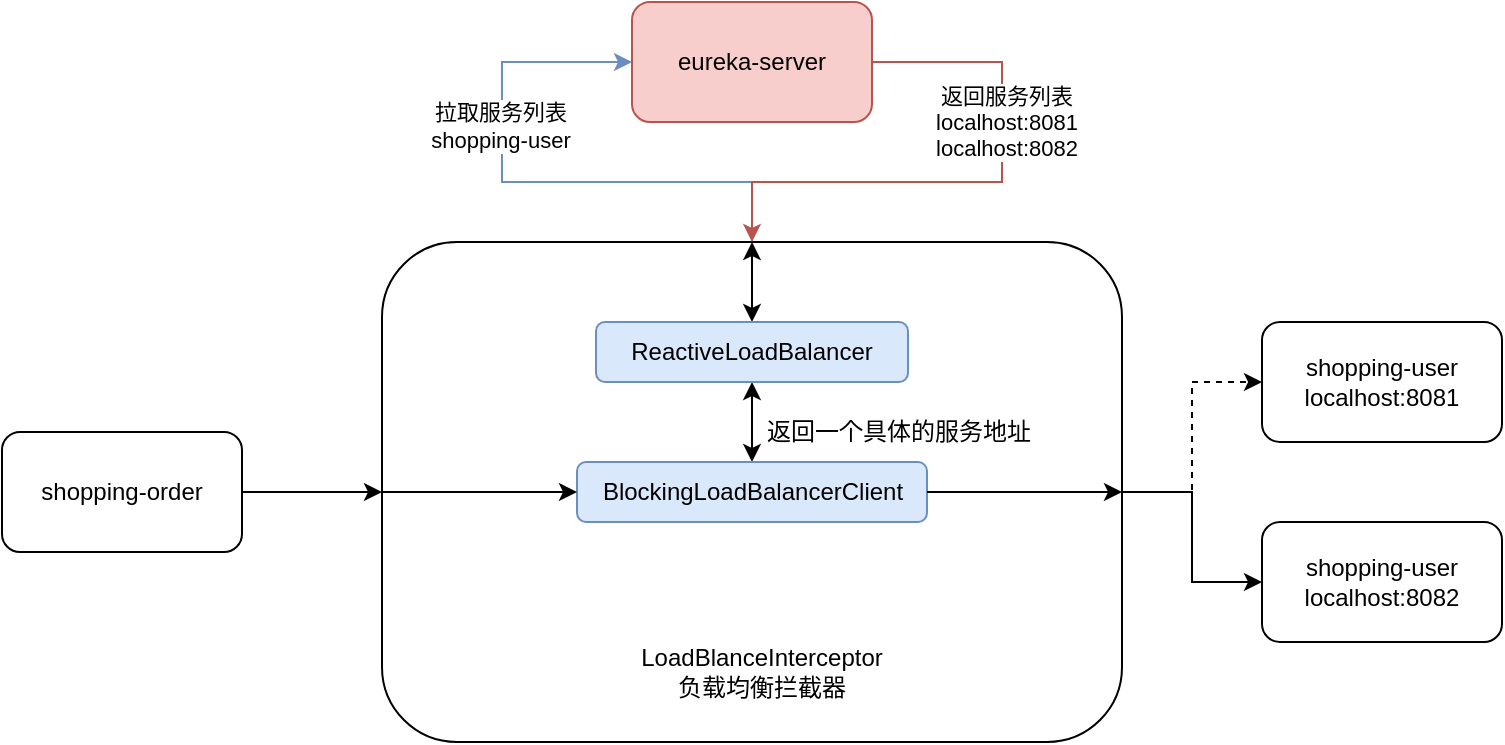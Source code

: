 <mxfile version="21.6.1" type="device">
  <diagram name="第 1 页" id="eZ7vqkuwJ6zDW83xv8i4">
    <mxGraphModel dx="781" dy="544" grid="1" gridSize="10" guides="1" tooltips="1" connect="1" arrows="1" fold="1" page="1" pageScale="1" pageWidth="827" pageHeight="1169" math="0" shadow="0">
      <root>
        <mxCell id="0" />
        <mxCell id="1" parent="0" />
        <mxCell id="R5ta8kwr6I0ZecqiXaMa-4" value="" style="edgeStyle=orthogonalEdgeStyle;rounded=0;orthogonalLoop=1;jettySize=auto;html=1;" edge="1" parent="1" source="R5ta8kwr6I0ZecqiXaMa-1" target="R5ta8kwr6I0ZecqiXaMa-2">
          <mxGeometry relative="1" as="geometry" />
        </mxCell>
        <mxCell id="R5ta8kwr6I0ZecqiXaMa-1" value="shopping-order" style="rounded=1;whiteSpace=wrap;html=1;" vertex="1" parent="1">
          <mxGeometry x="50" y="245" width="120" height="60" as="geometry" />
        </mxCell>
        <mxCell id="R5ta8kwr6I0ZecqiXaMa-12" value="" style="edgeStyle=orthogonalEdgeStyle;rounded=0;orthogonalLoop=1;jettySize=auto;html=1;entryX=0;entryY=0.5;entryDx=0;entryDy=0;fillColor=#dae8fc;strokeColor=#6c8ebf;" edge="1" parent="1" source="R5ta8kwr6I0ZecqiXaMa-2" target="R5ta8kwr6I0ZecqiXaMa-10">
          <mxGeometry relative="1" as="geometry">
            <Array as="points">
              <mxPoint x="425" y="120" />
              <mxPoint x="300" y="120" />
              <mxPoint x="300" y="60" />
            </Array>
          </mxGeometry>
        </mxCell>
        <mxCell id="R5ta8kwr6I0ZecqiXaMa-13" value="拉取服务列表&lt;br&gt;shopping-user" style="edgeLabel;html=1;align=center;verticalAlign=middle;resizable=0;points=[];" vertex="1" connectable="0" parent="R5ta8kwr6I0ZecqiXaMa-12">
          <mxGeometry x="0.307" y="1" relative="1" as="geometry">
            <mxPoint as="offset" />
          </mxGeometry>
        </mxCell>
        <mxCell id="R5ta8kwr6I0ZecqiXaMa-24" value="" style="edgeStyle=orthogonalEdgeStyle;rounded=0;orthogonalLoop=1;jettySize=auto;html=1;" edge="1" parent="1" source="R5ta8kwr6I0ZecqiXaMa-2" target="R5ta8kwr6I0ZecqiXaMa-18">
          <mxGeometry relative="1" as="geometry" />
        </mxCell>
        <mxCell id="R5ta8kwr6I0ZecqiXaMa-2" value="" style="rounded=1;whiteSpace=wrap;html=1;" vertex="1" parent="1">
          <mxGeometry x="240" y="150" width="370" height="250" as="geometry" />
        </mxCell>
        <mxCell id="R5ta8kwr6I0ZecqiXaMa-3" value="LoadBlanceInterceptor 负载均衡拦截器" style="text;html=1;strokeColor=none;fillColor=none;align=center;verticalAlign=middle;whiteSpace=wrap;rounded=0;" vertex="1" parent="1">
          <mxGeometry x="400" y="350" width="60" height="30" as="geometry" />
        </mxCell>
        <mxCell id="R5ta8kwr6I0ZecqiXaMa-9" value="" style="edgeStyle=orthogonalEdgeStyle;rounded=0;orthogonalLoop=1;jettySize=auto;html=1;startArrow=classic;startFill=1;" edge="1" parent="1" source="R5ta8kwr6I0ZecqiXaMa-5" target="R5ta8kwr6I0ZecqiXaMa-7">
          <mxGeometry relative="1" as="geometry" />
        </mxCell>
        <mxCell id="R5ta8kwr6I0ZecqiXaMa-5" value="BlockingLoadBalancerClient" style="rounded=1;whiteSpace=wrap;html=1;fillColor=#dae8fc;strokeColor=#6c8ebf;" vertex="1" parent="1">
          <mxGeometry x="337.5" y="260" width="175" height="30" as="geometry" />
        </mxCell>
        <mxCell id="R5ta8kwr6I0ZecqiXaMa-6" value="" style="endArrow=classic;html=1;rounded=0;exitX=0;exitY=0.5;exitDx=0;exitDy=0;entryX=0;entryY=0.5;entryDx=0;entryDy=0;edgeStyle=orthogonalEdgeStyle;" edge="1" parent="1" source="R5ta8kwr6I0ZecqiXaMa-2" target="R5ta8kwr6I0ZecqiXaMa-5">
          <mxGeometry width="50" height="50" relative="1" as="geometry">
            <mxPoint x="170" y="430" as="sourcePoint" />
            <mxPoint x="220" y="380" as="targetPoint" />
            <Array as="points">
              <mxPoint x="310" y="275" />
              <mxPoint x="310" y="275" />
            </Array>
          </mxGeometry>
        </mxCell>
        <mxCell id="R5ta8kwr6I0ZecqiXaMa-11" value="" style="edgeStyle=orthogonalEdgeStyle;rounded=0;orthogonalLoop=1;jettySize=auto;html=1;entryX=0.5;entryY=0;entryDx=0;entryDy=0;exitX=0.5;exitY=0;exitDx=0;exitDy=0;startArrow=classic;startFill=1;" edge="1" parent="1" source="R5ta8kwr6I0ZecqiXaMa-7" target="R5ta8kwr6I0ZecqiXaMa-2">
          <mxGeometry relative="1" as="geometry">
            <Array as="points">
              <mxPoint x="425" y="190" />
              <mxPoint x="425" y="190" />
            </Array>
          </mxGeometry>
        </mxCell>
        <mxCell id="R5ta8kwr6I0ZecqiXaMa-7" value="ReactiveLoadBalancer" style="rounded=1;whiteSpace=wrap;html=1;fillColor=#dae8fc;strokeColor=#6c8ebf;" vertex="1" parent="1">
          <mxGeometry x="347" y="190" width="156" height="30" as="geometry" />
        </mxCell>
        <mxCell id="R5ta8kwr6I0ZecqiXaMa-14" style="edgeStyle=orthogonalEdgeStyle;rounded=0;orthogonalLoop=1;jettySize=auto;html=1;exitX=1;exitY=0.5;exitDx=0;exitDy=0;fillColor=#f8cecc;strokeColor=#b85450;" edge="1" parent="1" source="R5ta8kwr6I0ZecqiXaMa-10">
          <mxGeometry relative="1" as="geometry">
            <mxPoint x="425" y="150" as="targetPoint" />
            <Array as="points">
              <mxPoint x="550" y="60" />
              <mxPoint x="550" y="120" />
              <mxPoint x="425" y="120" />
            </Array>
          </mxGeometry>
        </mxCell>
        <mxCell id="R5ta8kwr6I0ZecqiXaMa-15" value="返回服务列表&lt;br&gt;localhost:8081&lt;br&gt;localhost:8082" style="edgeLabel;html=1;align=center;verticalAlign=middle;resizable=0;points=[];" vertex="1" connectable="0" parent="R5ta8kwr6I0ZecqiXaMa-14">
          <mxGeometry x="-0.321" y="2" relative="1" as="geometry">
            <mxPoint as="offset" />
          </mxGeometry>
        </mxCell>
        <mxCell id="R5ta8kwr6I0ZecqiXaMa-10" value="eureka-server" style="rounded=1;whiteSpace=wrap;html=1;fillColor=#f8cecc;strokeColor=#b85450;" vertex="1" parent="1">
          <mxGeometry x="365" y="30" width="120" height="60" as="geometry" />
        </mxCell>
        <mxCell id="R5ta8kwr6I0ZecqiXaMa-17" value="shopping-user&lt;br&gt;localhost:8081" style="rounded=1;whiteSpace=wrap;html=1;" vertex="1" parent="1">
          <mxGeometry x="680" y="190" width="120" height="60" as="geometry" />
        </mxCell>
        <mxCell id="R5ta8kwr6I0ZecqiXaMa-18" value="shopping-user&lt;br&gt;localhost:8082" style="rounded=1;whiteSpace=wrap;html=1;" vertex="1" parent="1">
          <mxGeometry x="680" y="290" width="120" height="60" as="geometry" />
        </mxCell>
        <mxCell id="R5ta8kwr6I0ZecqiXaMa-19" value="返回一个具体的服务地址" style="text;html=1;strokeColor=none;fillColor=none;align=center;verticalAlign=middle;whiteSpace=wrap;rounded=0;" vertex="1" parent="1">
          <mxGeometry x="430" y="230" width="137" height="30" as="geometry" />
        </mxCell>
        <mxCell id="R5ta8kwr6I0ZecqiXaMa-23" value="" style="endArrow=classic;html=1;rounded=0;exitX=1;exitY=0.5;exitDx=0;exitDy=0;" edge="1" parent="1" source="R5ta8kwr6I0ZecqiXaMa-5" target="R5ta8kwr6I0ZecqiXaMa-2">
          <mxGeometry width="50" height="50" relative="1" as="geometry">
            <mxPoint x="530" y="380" as="sourcePoint" />
            <mxPoint x="580" y="330" as="targetPoint" />
          </mxGeometry>
        </mxCell>
        <mxCell id="R5ta8kwr6I0ZecqiXaMa-26" value="" style="endArrow=classic;html=1;rounded=0;exitX=1;exitY=0.5;exitDx=0;exitDy=0;entryX=0;entryY=0.5;entryDx=0;entryDy=0;edgeStyle=orthogonalEdgeStyle;dashed=1;" edge="1" parent="1" source="R5ta8kwr6I0ZecqiXaMa-2" target="R5ta8kwr6I0ZecqiXaMa-17">
          <mxGeometry width="50" height="50" relative="1" as="geometry">
            <mxPoint x="600" y="250" as="sourcePoint" />
            <mxPoint x="650" y="200" as="targetPoint" />
          </mxGeometry>
        </mxCell>
      </root>
    </mxGraphModel>
  </diagram>
</mxfile>

